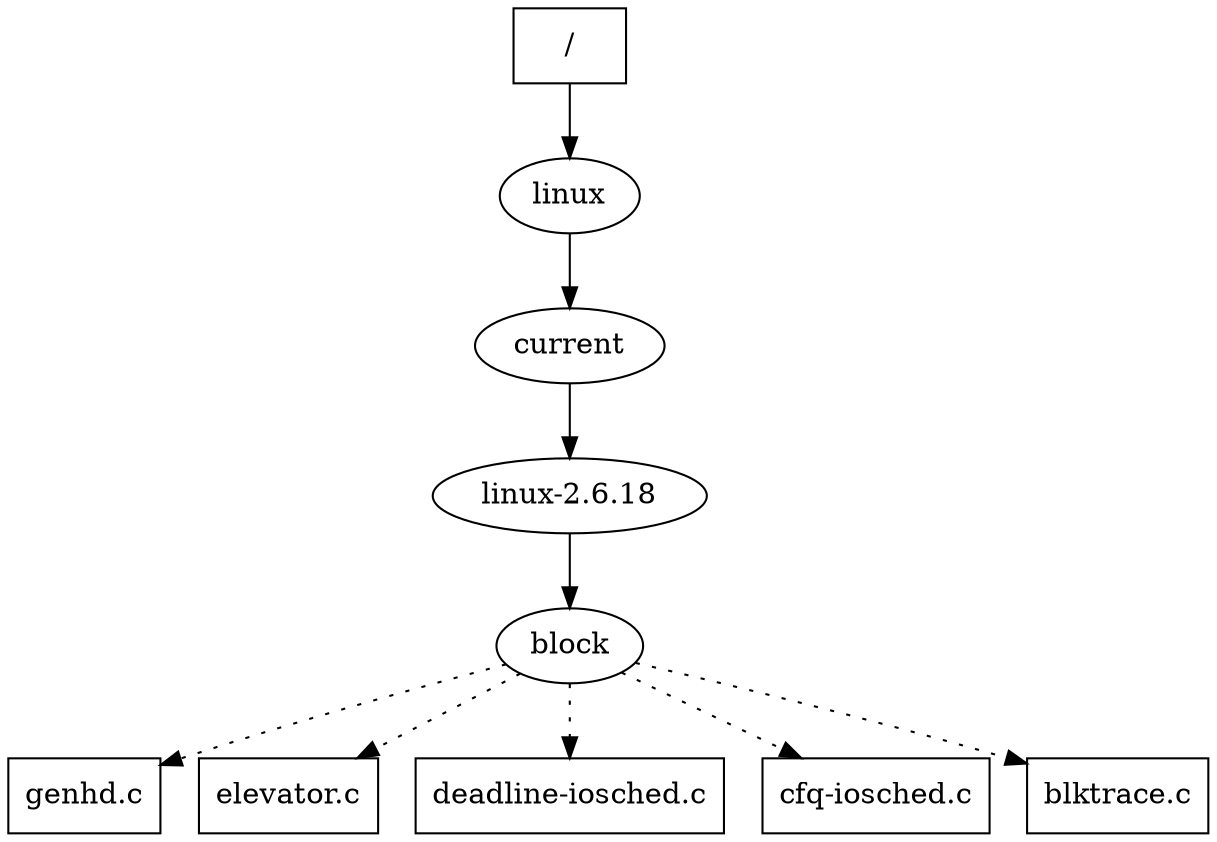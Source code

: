 /* Envoy connection bytecounts and claim trees
 * Host: druid-0.xeno.cl.cam.ac.uk:9922
 * Time: Sat Dec 30 16:12:15 2006
 */

/* Connections:
 *   druid-0.xeno.cl.cam.ac.uk:39956 CLIENT_IN:
 *     messages/bytes in     : 5543/86205
 *     messages/bytes out    : 5543/214290
 *     new messages/bytes in : 1092/17012
 *     new messages/bytes out: 1092/42256
 *   moonraider-0.xeno.cl.cam.ac.uk:9923 STORAGE_OUT:
 *     messages/bytes in     : 24/278744
 *     messages/bytes out    : 24/628
 *     new messages/bytes in : 4/29069
 *     new messages/bytes out: 4/124
 *   skiing-0.xeno.cl.cam.ac.uk:9923 STORAGE_OUT:
 *     messages/bytes in     : 26/208165
 *     messages/bytes out    : 26/690
 *     new messages/bytes in : 2/33123
 *     new messages/bytes out: 2/62
 *   druid-1.xeno.cl.cam.ac.uk:40468 CLIENT_IN:
 *     messages/bytes in     : 4/80
 *     messages/bytes out    : 4/223
 *     new messages/bytes in : 0/0
 *     new messages/bytes out: 0/0
 *   skiing-0.xeno.cl.cam.ac.uk:9922 ENVOY_IN:
 *     messages/bytes in     : 3873/117473
 *     messages/bytes out    : 3873/174565
 *     new messages/bytes in : 588/19628
 *     new messages/bytes out: 588/26460
 *   moonraider-0.xeno.cl.cam.ac.uk:9922 ENVOY_IN:
 *     messages/bytes in     : 5114/143592
 *     messages/bytes out    : 5114/231343
 *     new messages/bytes in : 948/27492
 *     new messages/bytes out: 949/42820
 *   skiing-0.xeno.cl.cam.ac.uk:9922 ENVOY_OUT:
 *     messages/bytes in     : 5/53
 *     messages/bytes out    : 5/484
 *     new messages/bytes in : 0/0
 *     new messages/bytes out: 0/0
 *   moonraider-0.xeno.cl.cam.ac.uk:9922 ENVOY_OUT:
 *     messages/bytes in     : 4/46
 *     messages/bytes out    : 4/335
 *     new messages/bytes in : 1/7
 *     new messages/bytes out: 1/147
 */

/* lease root is / */
digraph _ {
  _ [shape=box];
  _linux_current_linux_2_6_18_block_genhd_c [shape=box,label="genhd.c"];
  _linux_current_linux_2_6_18_block -> _linux_current_linux_2_6_18_block_genhd_c [style=dotted];
  _linux_current_linux_2_6_18_block_elevator_c [shape=box,label="elevator.c"];
  _linux_current_linux_2_6_18_block -> _linux_current_linux_2_6_18_block_elevator_c [style=dotted];
  _linux_current_linux_2_6_18_block_deadline_iosched_c [shape=box,label="deadline-iosched.c"];
  _linux_current_linux_2_6_18_block -> _linux_current_linux_2_6_18_block_deadline_iosched_c [style=dotted];
  _linux_current_linux_2_6_18_block_cfq_iosched_c [shape=box,label="cfq-iosched.c"];
  _linux_current_linux_2_6_18_block -> _linux_current_linux_2_6_18_block_cfq_iosched_c [style=dotted];
  _linux_current_linux_2_6_18_block_blktrace_c [shape=box,label="blktrace.c"];
  _linux_current_linux_2_6_18_block -> _linux_current_linux_2_6_18_block_blktrace_c [style=dotted];
  _ [label="/"];
  _ -> _linux;
  _linux [label="linux"];
  _linux -> _linux_current;
  _linux_current [label="current"];
  _linux_current -> _linux_current_linux_2_6_18;
  _linux_current_linux_2_6_18 [label="linux-2.6.18"];
  _linux_current_linux_2_6_18 -> _linux_current_linux_2_6_18_block;
  _linux_current_linux_2_6_18_block [label="block"];
}
